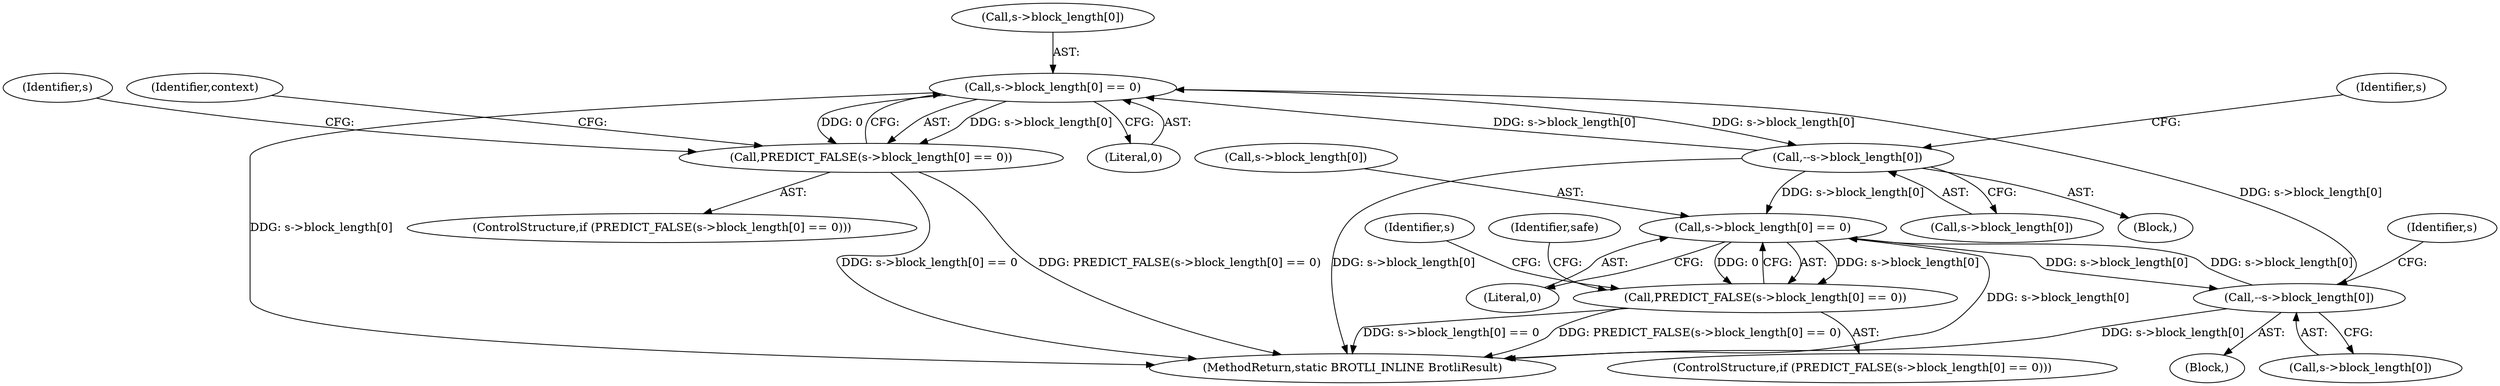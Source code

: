 digraph "0_Chrome_7716418a27d561ee295a99f11fd3865580748de2@array" {
"1000470" [label="(Call,s->block_length[0] == 0)"];
"1000550" [label="(Call,--s->block_length[0])"];
"1000470" [label="(Call,s->block_length[0] == 0)"];
"1000381" [label="(Call,--s->block_length[0])"];
"1000313" [label="(Call,s->block_length[0] == 0)"];
"1000469" [label="(Call,PREDICT_FALSE(s->block_length[0] == 0))"];
"1000312" [label="(Call,PREDICT_FALSE(s->block_length[0] == 0))"];
"1000559" [label="(Identifier,s)"];
"1000382" [label="(Call,s->block_length[0])"];
"1000471" [label="(Call,s->block_length[0])"];
"1000312" [label="(Call,PREDICT_FALSE(s->block_length[0] == 0))"];
"1000482" [label="(Identifier,context)"];
"1000476" [label="(Literal,0)"];
"1000469" [label="(Call,PREDICT_FALSE(s->block_length[0] == 0))"];
"1000449" [label="(Block,)"];
"1000551" [label="(Call,s->block_length[0])"];
"1000311" [label="(ControlStructure,if (PREDICT_FALSE(s->block_length[0] == 0)))"];
"1000319" [label="(Literal,0)"];
"1000480" [label="(Identifier,s)"];
"1000323" [label="(Identifier,s)"];
"1000389" [label="(Identifier,s)"];
"1000550" [label="(Call,--s->block_length[0])"];
"1000470" [label="(Call,s->block_length[0] == 0)"];
"1000294" [label="(Block,)"];
"1000313" [label="(Call,s->block_length[0] == 0)"];
"1000336" [label="(Identifier,safe)"];
"1001174" [label="(MethodReturn,static BROTLI_INLINE BrotliResult)"];
"1000381" [label="(Call,--s->block_length[0])"];
"1000468" [label="(ControlStructure,if (PREDICT_FALSE(s->block_length[0] == 0)))"];
"1000314" [label="(Call,s->block_length[0])"];
"1000470" -> "1000469"  [label="AST: "];
"1000470" -> "1000476"  [label="CFG: "];
"1000471" -> "1000470"  [label="AST: "];
"1000476" -> "1000470"  [label="AST: "];
"1000469" -> "1000470"  [label="CFG: "];
"1000470" -> "1001174"  [label="DDG: s->block_length[0]"];
"1000470" -> "1000469"  [label="DDG: s->block_length[0]"];
"1000470" -> "1000469"  [label="DDG: 0"];
"1000550" -> "1000470"  [label="DDG: s->block_length[0]"];
"1000381" -> "1000470"  [label="DDG: s->block_length[0]"];
"1000470" -> "1000550"  [label="DDG: s->block_length[0]"];
"1000550" -> "1000449"  [label="AST: "];
"1000550" -> "1000551"  [label="CFG: "];
"1000551" -> "1000550"  [label="AST: "];
"1000559" -> "1000550"  [label="CFG: "];
"1000550" -> "1001174"  [label="DDG: s->block_length[0]"];
"1000550" -> "1000313"  [label="DDG: s->block_length[0]"];
"1000381" -> "1000294"  [label="AST: "];
"1000381" -> "1000382"  [label="CFG: "];
"1000382" -> "1000381"  [label="AST: "];
"1000389" -> "1000381"  [label="CFG: "];
"1000381" -> "1001174"  [label="DDG: s->block_length[0]"];
"1000381" -> "1000313"  [label="DDG: s->block_length[0]"];
"1000313" -> "1000381"  [label="DDG: s->block_length[0]"];
"1000313" -> "1000312"  [label="AST: "];
"1000313" -> "1000319"  [label="CFG: "];
"1000314" -> "1000313"  [label="AST: "];
"1000319" -> "1000313"  [label="AST: "];
"1000312" -> "1000313"  [label="CFG: "];
"1000313" -> "1001174"  [label="DDG: s->block_length[0]"];
"1000313" -> "1000312"  [label="DDG: s->block_length[0]"];
"1000313" -> "1000312"  [label="DDG: 0"];
"1000469" -> "1000468"  [label="AST: "];
"1000480" -> "1000469"  [label="CFG: "];
"1000482" -> "1000469"  [label="CFG: "];
"1000469" -> "1001174"  [label="DDG: PREDICT_FALSE(s->block_length[0] == 0)"];
"1000469" -> "1001174"  [label="DDG: s->block_length[0] == 0"];
"1000312" -> "1000311"  [label="AST: "];
"1000323" -> "1000312"  [label="CFG: "];
"1000336" -> "1000312"  [label="CFG: "];
"1000312" -> "1001174"  [label="DDG: PREDICT_FALSE(s->block_length[0] == 0)"];
"1000312" -> "1001174"  [label="DDG: s->block_length[0] == 0"];
}
